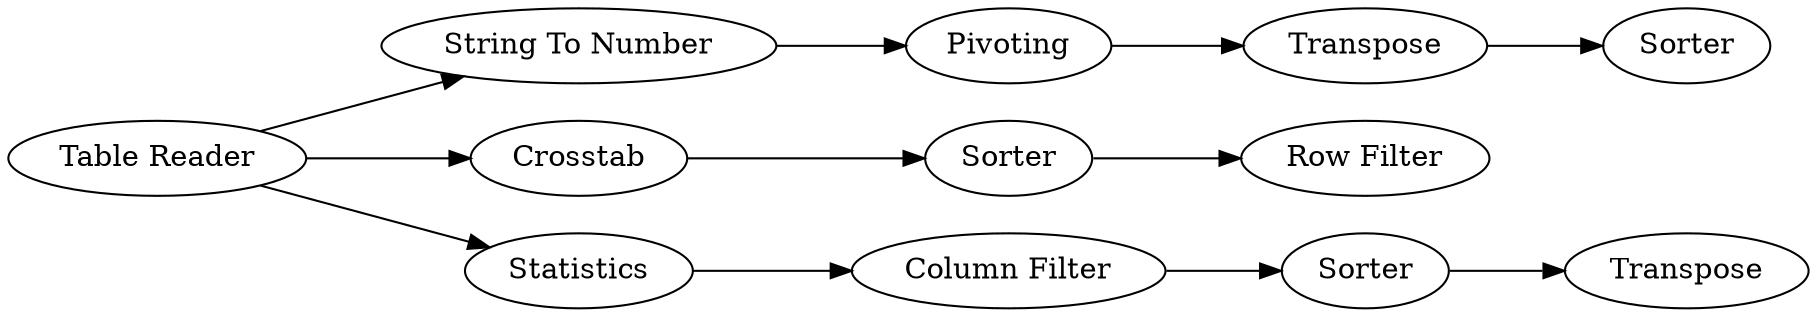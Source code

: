 digraph {
	"-1644571350230264450_6" [label=Transpose]
	"-1644571350230264450_8" [label=Sorter]
	"-1644571350230264450_18" [label="Row Filter"]
	"-1644571350230264450_12" [label="String To Number"]
	"-1644571350230264450_3" [label=Transpose]
	"-1644571350230264450_15" [label=Sorter]
	"-1644571350230264450_11" [label=Sorter]
	"-1644571350230264450_5" [label=Crosstab]
	"-1644571350230264450_17" [label=Statistics]
	"-1644571350230264450_2" [label=Pivoting]
	"-1644571350230264450_9" [label="Table Reader"]
	"-1644571350230264450_7" [label="Column Filter"]
	"-1644571350230264450_17" -> "-1644571350230264450_7"
	"-1644571350230264450_7" -> "-1644571350230264450_8"
	"-1644571350230264450_9" -> "-1644571350230264450_17"
	"-1644571350230264450_8" -> "-1644571350230264450_6"
	"-1644571350230264450_9" -> "-1644571350230264450_12"
	"-1644571350230264450_11" -> "-1644571350230264450_18"
	"-1644571350230264450_3" -> "-1644571350230264450_15"
	"-1644571350230264450_12" -> "-1644571350230264450_2"
	"-1644571350230264450_2" -> "-1644571350230264450_3"
	"-1644571350230264450_5" -> "-1644571350230264450_11"
	"-1644571350230264450_9" -> "-1644571350230264450_5"
	rankdir=LR
}
